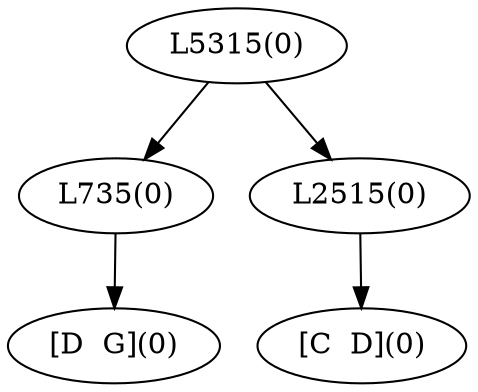 digraph sample{
"L735(0)"->"[D  G](0)"
"L2515(0)"->"[C  D](0)"
"L5315(0)"->"L735(0)"
"L5315(0)"->"L2515(0)"
{rank = min; "L5315(0)"}
{rank = same; "L735(0)"; "L2515(0)";}
{rank = max; "[C  D](0)"; "[D  G](0)";}
}
